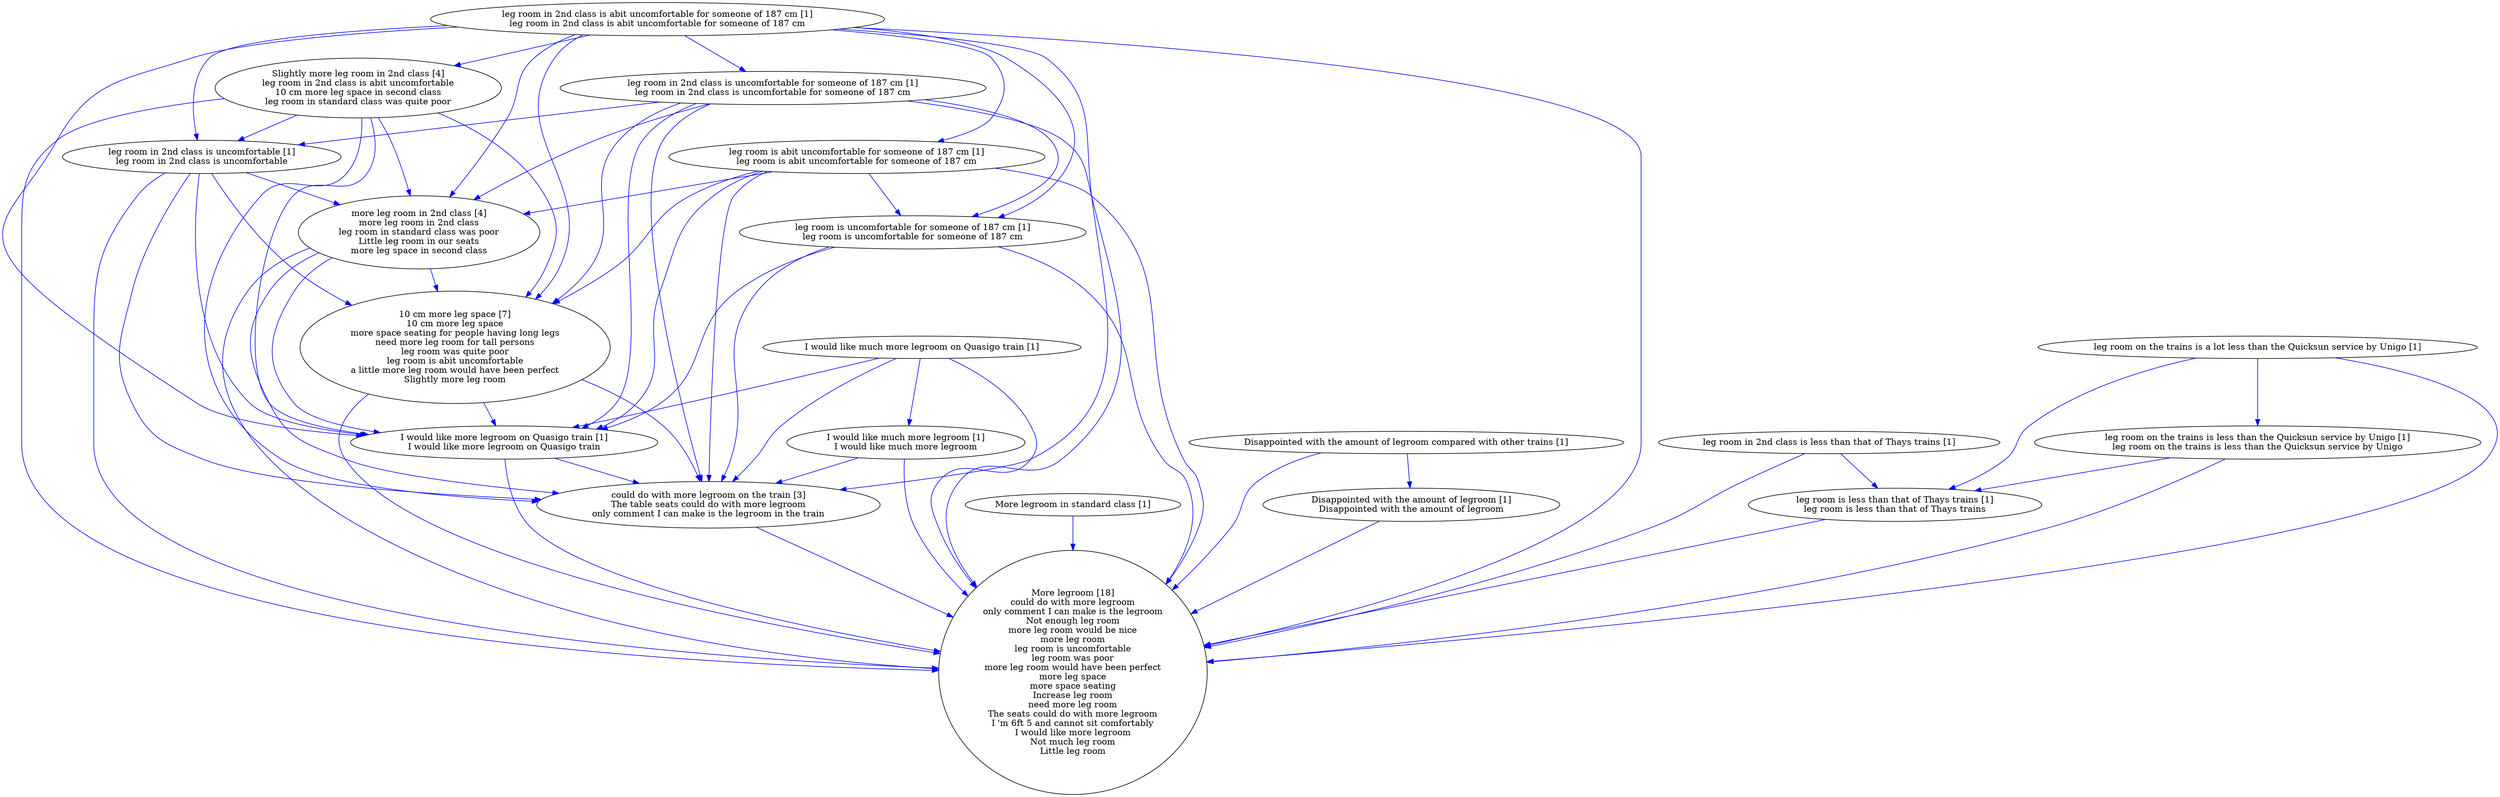 digraph collapsedGraph {
"more leg room in 2nd class [4]\nmore leg room in 2nd class\nleg room in standard class was poor\nLittle leg room in our seats\nmore leg space in second class""10 cm more leg space [7]\n10 cm more leg space\nmore space seating for people having long legs\nneed more leg room for tall persons\nleg room was quite poor\nleg room is abit uncomfortable\na little more leg room would have been perfect\nSlightly more leg room""could do with more legroom on the train [3]\nThe table seats could do with more legroom\nonly comment I can make is the legroom in the train""More legroom [18]\ncould do with more legroom\nonly comment I can make is the legroom\nNot enough leg room\nmore leg room would be nice\nmore leg room\nleg room is uncomfortable\nleg room was poor\nmore leg room would have been perfect\nmore leg space\nmore space seating\nIncrease leg room\nneed more leg room\nThe seats could do with more legroom\nI 'm 6ft 5 and cannot sit comfortably\nI would like more legroom\nNot much leg room\nLittle leg room""Slightly more leg room in 2nd class [4]\nleg room in 2nd class is abit uncomfortable\n10 cm more leg space in second class\nleg room in standard class was quite poor""Disappointed with the amount of legroom compared with other trains [1]""Disappointed with the amount of legroom [1]\nDisappointed with the amount of legroom""I would like much more legroom on Quasigo train [1]""I would like more legroom on Quasigo train [1]\nI would like more legroom on Quasigo train""I would like much more legroom [1]\nI would like much more legroom""More legroom in standard class [1]""leg room in 2nd class is abit uncomfortable for someone of 187 cm [1]\nleg room in 2nd class is abit uncomfortable for someone of 187 cm""leg room is abit uncomfortable for someone of 187 cm [1]\nleg room is abit uncomfortable for someone of 187 cm""leg room is uncomfortable for someone of 187 cm [1]\nleg room is uncomfortable for someone of 187 cm""leg room in 2nd class is uncomfortable [1]\nleg room in 2nd class is uncomfortable""leg room in 2nd class is uncomfortable for someone of 187 cm [1]\nleg room in 2nd class is uncomfortable for someone of 187 cm""leg room in 2nd class is less than that of Thays trains [1]""leg room is less than that of Thays trains [1]\nleg room is less than that of Thays trains""leg room on the trains is a lot less than the Quicksun service by Unigo [1]""leg room on the trains is less than the Quicksun service by Unigo [1]\nleg room on the trains is less than the Quicksun service by Unigo""Slightly more leg room in 2nd class [4]\nleg room in 2nd class is abit uncomfortable\n10 cm more leg space in second class\nleg room in standard class was quite poor" -> "I would like more legroom on Quasigo train [1]\nI would like more legroom on Quasigo train" [color=blue]
"Slightly more leg room in 2nd class [4]\nleg room in 2nd class is abit uncomfortable\n10 cm more leg space in second class\nleg room in standard class was quite poor" -> "more leg room in 2nd class [4]\nmore leg room in 2nd class\nleg room in standard class was poor\nLittle leg room in our seats\nmore leg space in second class" [color=blue]
"Slightly more leg room in 2nd class [4]\nleg room in 2nd class is abit uncomfortable\n10 cm more leg space in second class\nleg room in standard class was quite poor" -> "More legroom [18]\ncould do with more legroom\nonly comment I can make is the legroom\nNot enough leg room\nmore leg room would be nice\nmore leg room\nleg room is uncomfortable\nleg room was poor\nmore leg room would have been perfect\nmore leg space\nmore space seating\nIncrease leg room\nneed more leg room\nThe seats could do with more legroom\nI 'm 6ft 5 and cannot sit comfortably\nI would like more legroom\nNot much leg room\nLittle leg room" [color=blue]
"more leg room in 2nd class [4]\nmore leg room in 2nd class\nleg room in standard class was poor\nLittle leg room in our seats\nmore leg space in second class" -> "I would like more legroom on Quasigo train [1]\nI would like more legroom on Quasigo train" [color=blue]
"Slightly more leg room in 2nd class [4]\nleg room in 2nd class is abit uncomfortable\n10 cm more leg space in second class\nleg room in standard class was quite poor" -> "10 cm more leg space [7]\n10 cm more leg space\nmore space seating for people having long legs\nneed more leg room for tall persons\nleg room was quite poor\nleg room is abit uncomfortable\na little more leg room would have been perfect\nSlightly more leg room" [color=blue]
"more leg room in 2nd class [4]\nmore leg room in 2nd class\nleg room in standard class was poor\nLittle leg room in our seats\nmore leg space in second class" -> "More legroom [18]\ncould do with more legroom\nonly comment I can make is the legroom\nNot enough leg room\nmore leg room would be nice\nmore leg room\nleg room is uncomfortable\nleg room was poor\nmore leg room would have been perfect\nmore leg space\nmore space seating\nIncrease leg room\nneed more leg room\nThe seats could do with more legroom\nI 'm 6ft 5 and cannot sit comfortably\nI would like more legroom\nNot much leg room\nLittle leg room" [color=blue]
"I would like much more legroom [1]\nI would like much more legroom" -> "More legroom [18]\ncould do with more legroom\nonly comment I can make is the legroom\nNot enough leg room\nmore leg room would be nice\nmore leg room\nleg room is uncomfortable\nleg room was poor\nmore leg room would have been perfect\nmore leg space\nmore space seating\nIncrease leg room\nneed more leg room\nThe seats could do with more legroom\nI 'm 6ft 5 and cannot sit comfortably\nI would like more legroom\nNot much leg room\nLittle leg room" [color=blue]
"10 cm more leg space [7]\n10 cm more leg space\nmore space seating for people having long legs\nneed more leg room for tall persons\nleg room was quite poor\nleg room is abit uncomfortable\na little more leg room would have been perfect\nSlightly more leg room" -> "More legroom [18]\ncould do with more legroom\nonly comment I can make is the legroom\nNot enough leg room\nmore leg room would be nice\nmore leg room\nleg room is uncomfortable\nleg room was poor\nmore leg room would have been perfect\nmore leg space\nmore space seating\nIncrease leg room\nneed more leg room\nThe seats could do with more legroom\nI 'm 6ft 5 and cannot sit comfortably\nI would like more legroom\nNot much leg room\nLittle leg room" [color=blue]
"10 cm more leg space [7]\n10 cm more leg space\nmore space seating for people having long legs\nneed more leg room for tall persons\nleg room was quite poor\nleg room is abit uncomfortable\na little more leg room would have been perfect\nSlightly more leg room" -> "could do with more legroom on the train [3]\nThe table seats could do with more legroom\nonly comment I can make is the legroom in the train" [color=blue]
"10 cm more leg space [7]\n10 cm more leg space\nmore space seating for people having long legs\nneed more leg room for tall persons\nleg room was quite poor\nleg room is abit uncomfortable\na little more leg room would have been perfect\nSlightly more leg room" -> "I would like more legroom on Quasigo train [1]\nI would like more legroom on Quasigo train" [color=blue]
"Slightly more leg room in 2nd class [4]\nleg room in 2nd class is abit uncomfortable\n10 cm more leg space in second class\nleg room in standard class was quite poor" -> "leg room in 2nd class is uncomfortable [1]\nleg room in 2nd class is uncomfortable" [color=blue]
"I would like more legroom on Quasigo train [1]\nI would like more legroom on Quasigo train" -> "More legroom [18]\ncould do with more legroom\nonly comment I can make is the legroom\nNot enough leg room\nmore leg room would be nice\nmore leg room\nleg room is uncomfortable\nleg room was poor\nmore leg room would have been perfect\nmore leg space\nmore space seating\nIncrease leg room\nneed more leg room\nThe seats could do with more legroom\nI 'm 6ft 5 and cannot sit comfortably\nI would like more legroom\nNot much leg room\nLittle leg room" [color=blue]
"I would like much more legroom [1]\nI would like much more legroom" -> "could do with more legroom on the train [3]\nThe table seats could do with more legroom\nonly comment I can make is the legroom in the train" [color=blue]
"more leg room in 2nd class [4]\nmore leg room in 2nd class\nleg room in standard class was poor\nLittle leg room in our seats\nmore leg space in second class" -> "could do with more legroom on the train [3]\nThe table seats could do with more legroom\nonly comment I can make is the legroom in the train" [color=blue]
"I would like more legroom on Quasigo train [1]\nI would like more legroom on Quasigo train" -> "could do with more legroom on the train [3]\nThe table seats could do with more legroom\nonly comment I can make is the legroom in the train" [color=blue]
"leg room in 2nd class is uncomfortable [1]\nleg room in 2nd class is uncomfortable" -> "More legroom [18]\ncould do with more legroom\nonly comment I can make is the legroom\nNot enough leg room\nmore leg room would be nice\nmore leg room\nleg room is uncomfortable\nleg room was poor\nmore leg room would have been perfect\nmore leg space\nmore space seating\nIncrease leg room\nneed more leg room\nThe seats could do with more legroom\nI 'm 6ft 5 and cannot sit comfortably\nI would like more legroom\nNot much leg room\nLittle leg room" [color=blue]
"leg room in 2nd class is uncomfortable [1]\nleg room in 2nd class is uncomfortable" -> "could do with more legroom on the train [3]\nThe table seats could do with more legroom\nonly comment I can make is the legroom in the train" [color=blue]
"leg room is less than that of Thays trains [1]\nleg room is less than that of Thays trains" -> "More legroom [18]\ncould do with more legroom\nonly comment I can make is the legroom\nNot enough leg room\nmore leg room would be nice\nmore leg room\nleg room is uncomfortable\nleg room was poor\nmore leg room would have been perfect\nmore leg space\nmore space seating\nIncrease leg room\nneed more leg room\nThe seats could do with more legroom\nI 'm 6ft 5 and cannot sit comfortably\nI would like more legroom\nNot much leg room\nLittle leg room" [color=blue]
"leg room on the trains is a lot less than the Quicksun service by Unigo [1]" -> "More legroom [18]\ncould do with more legroom\nonly comment I can make is the legroom\nNot enough leg room\nmore leg room would be nice\nmore leg room\nleg room is uncomfortable\nleg room was poor\nmore leg room would have been perfect\nmore leg space\nmore space seating\nIncrease leg room\nneed more leg room\nThe seats could do with more legroom\nI 'm 6ft 5 and cannot sit comfortably\nI would like more legroom\nNot much leg room\nLittle leg room" [color=blue]
"leg room on the trains is a lot less than the Quicksun service by Unigo [1]" -> "leg room is less than that of Thays trains [1]\nleg room is less than that of Thays trains" [color=blue]
"More legroom in standard class [1]" -> "More legroom [18]\ncould do with more legroom\nonly comment I can make is the legroom\nNot enough leg room\nmore leg room would be nice\nmore leg room\nleg room is uncomfortable\nleg room was poor\nmore leg room would have been perfect\nmore leg space\nmore space seating\nIncrease leg room\nneed more leg room\nThe seats could do with more legroom\nI 'm 6ft 5 and cannot sit comfortably\nI would like more legroom\nNot much leg room\nLittle leg room" [color=blue]
"leg room in 2nd class is uncomfortable for someone of 187 cm [1]\nleg room in 2nd class is uncomfortable for someone of 187 cm" -> "I would like more legroom on Quasigo train [1]\nI would like more legroom on Quasigo train" [color=blue]
"leg room in 2nd class is uncomfortable for someone of 187 cm [1]\nleg room in 2nd class is uncomfortable for someone of 187 cm" -> "More legroom [18]\ncould do with more legroom\nonly comment I can make is the legroom\nNot enough leg room\nmore leg room would be nice\nmore leg room\nleg room is uncomfortable\nleg room was poor\nmore leg room would have been perfect\nmore leg space\nmore space seating\nIncrease leg room\nneed more leg room\nThe seats could do with more legroom\nI 'm 6ft 5 and cannot sit comfortably\nI would like more legroom\nNot much leg room\nLittle leg room" [color=blue]
"leg room is uncomfortable for someone of 187 cm [1]\nleg room is uncomfortable for someone of 187 cm" -> "I would like more legroom on Quasigo train [1]\nI would like more legroom on Quasigo train" [color=blue]
"leg room is uncomfortable for someone of 187 cm [1]\nleg room is uncomfortable for someone of 187 cm" -> "More legroom [18]\ncould do with more legroom\nonly comment I can make is the legroom\nNot enough leg room\nmore leg room would be nice\nmore leg room\nleg room is uncomfortable\nleg room was poor\nmore leg room would have been perfect\nmore leg space\nmore space seating\nIncrease leg room\nneed more leg room\nThe seats could do with more legroom\nI 'm 6ft 5 and cannot sit comfortably\nI would like more legroom\nNot much leg room\nLittle leg room" [color=blue]
"Slightly more leg room in 2nd class [4]\nleg room in 2nd class is abit uncomfortable\n10 cm more leg space in second class\nleg room in standard class was quite poor" -> "could do with more legroom on the train [3]\nThe table seats could do with more legroom\nonly comment I can make is the legroom in the train" [color=blue]
"Disappointed with the amount of legroom compared with other trains [1]" -> "More legroom [18]\ncould do with more legroom\nonly comment I can make is the legroom\nNot enough leg room\nmore leg room would be nice\nmore leg room\nleg room is uncomfortable\nleg room was poor\nmore leg room would have been perfect\nmore leg space\nmore space seating\nIncrease leg room\nneed more leg room\nThe seats could do with more legroom\nI 'm 6ft 5 and cannot sit comfortably\nI would like more legroom\nNot much leg room\nLittle leg room" [color=blue]
"leg room is uncomfortable for someone of 187 cm [1]\nleg room is uncomfortable for someone of 187 cm" -> "could do with more legroom on the train [3]\nThe table seats could do with more legroom\nonly comment I can make is the legroom in the train" [color=blue]
"leg room in 2nd class is uncomfortable [1]\nleg room in 2nd class is uncomfortable" -> "more leg room in 2nd class [4]\nmore leg room in 2nd class\nleg room in standard class was poor\nLittle leg room in our seats\nmore leg space in second class" [color=blue]
"leg room in 2nd class is uncomfortable [1]\nleg room in 2nd class is uncomfortable" -> "I would like more legroom on Quasigo train [1]\nI would like more legroom on Quasigo train" [color=blue]
"leg room in 2nd class is uncomfortable for someone of 187 cm [1]\nleg room in 2nd class is uncomfortable for someone of 187 cm" -> "could do with more legroom on the train [3]\nThe table seats could do with more legroom\nonly comment I can make is the legroom in the train" [color=blue]
"leg room is abit uncomfortable for someone of 187 cm [1]\nleg room is abit uncomfortable for someone of 187 cm" -> "could do with more legroom on the train [3]\nThe table seats could do with more legroom\nonly comment I can make is the legroom in the train" [color=blue]
"could do with more legroom on the train [3]\nThe table seats could do with more legroom\nonly comment I can make is the legroom in the train" -> "More legroom [18]\ncould do with more legroom\nonly comment I can make is the legroom\nNot enough leg room\nmore leg room would be nice\nmore leg room\nleg room is uncomfortable\nleg room was poor\nmore leg room would have been perfect\nmore leg space\nmore space seating\nIncrease leg room\nneed more leg room\nThe seats could do with more legroom\nI 'm 6ft 5 and cannot sit comfortably\nI would like more legroom\nNot much leg room\nLittle leg room" [color=blue]
"leg room is abit uncomfortable for someone of 187 cm [1]\nleg room is abit uncomfortable for someone of 187 cm" -> "More legroom [18]\ncould do with more legroom\nonly comment I can make is the legroom\nNot enough leg room\nmore leg room would be nice\nmore leg room\nleg room is uncomfortable\nleg room was poor\nmore leg room would have been perfect\nmore leg space\nmore space seating\nIncrease leg room\nneed more leg room\nThe seats could do with more legroom\nI 'm 6ft 5 and cannot sit comfortably\nI would like more legroom\nNot much leg room\nLittle leg room" [color=blue]
"leg room is abit uncomfortable for someone of 187 cm [1]\nleg room is abit uncomfortable for someone of 187 cm" -> "10 cm more leg space [7]\n10 cm more leg space\nmore space seating for people having long legs\nneed more leg room for tall persons\nleg room was quite poor\nleg room is abit uncomfortable\na little more leg room would have been perfect\nSlightly more leg room" [color=blue]
"leg room is abit uncomfortable for someone of 187 cm [1]\nleg room is abit uncomfortable for someone of 187 cm" -> "more leg room in 2nd class [4]\nmore leg room in 2nd class\nleg room in standard class was poor\nLittle leg room in our seats\nmore leg space in second class" [color=blue]
"leg room on the trains is less than the Quicksun service by Unigo [1]\nleg room on the trains is less than the Quicksun service by Unigo" -> "More legroom [18]\ncould do with more legroom\nonly comment I can make is the legroom\nNot enough leg room\nmore leg room would be nice\nmore leg room\nleg room is uncomfortable\nleg room was poor\nmore leg room would have been perfect\nmore leg space\nmore space seating\nIncrease leg room\nneed more leg room\nThe seats could do with more legroom\nI 'm 6ft 5 and cannot sit comfortably\nI would like more legroom\nNot much leg room\nLittle leg room" [color=blue]
"leg room on the trains is less than the Quicksun service by Unigo [1]\nleg room on the trains is less than the Quicksun service by Unigo" -> "leg room is less than that of Thays trains [1]\nleg room is less than that of Thays trains" [color=blue]
"I would like much more legroom on Quasigo train [1]" -> "More legroom [18]\ncould do with more legroom\nonly comment I can make is the legroom\nNot enough leg room\nmore leg room would be nice\nmore leg room\nleg room is uncomfortable\nleg room was poor\nmore leg room would have been perfect\nmore leg space\nmore space seating\nIncrease leg room\nneed more leg room\nThe seats could do with more legroom\nI 'm 6ft 5 and cannot sit comfortably\nI would like more legroom\nNot much leg room\nLittle leg room" [color=blue]
"leg room in 2nd class is less than that of Thays trains [1]" -> "More legroom [18]\ncould do with more legroom\nonly comment I can make is the legroom\nNot enough leg room\nmore leg room would be nice\nmore leg room\nleg room is uncomfortable\nleg room was poor\nmore leg room would have been perfect\nmore leg space\nmore space seating\nIncrease leg room\nneed more leg room\nThe seats could do with more legroom\nI 'm 6ft 5 and cannot sit comfortably\nI would like more legroom\nNot much leg room\nLittle leg room" [color=blue]
"I would like much more legroom on Quasigo train [1]" -> "could do with more legroom on the train [3]\nThe table seats could do with more legroom\nonly comment I can make is the legroom in the train" [color=blue]
"Disappointed with the amount of legroom [1]\nDisappointed with the amount of legroom" -> "More legroom [18]\ncould do with more legroom\nonly comment I can make is the legroom\nNot enough leg room\nmore leg room would be nice\nmore leg room\nleg room is uncomfortable\nleg room was poor\nmore leg room would have been perfect\nmore leg space\nmore space seating\nIncrease leg room\nneed more leg room\nThe seats could do with more legroom\nI 'm 6ft 5 and cannot sit comfortably\nI would like more legroom\nNot much leg room\nLittle leg room" [color=blue]
"leg room is abit uncomfortable for someone of 187 cm [1]\nleg room is abit uncomfortable for someone of 187 cm" -> "I would like more legroom on Quasigo train [1]\nI would like more legroom on Quasigo train" [color=blue]
"leg room in 2nd class is abit uncomfortable for someone of 187 cm [1]\nleg room in 2nd class is abit uncomfortable for someone of 187 cm" -> "More legroom [18]\ncould do with more legroom\nonly comment I can make is the legroom\nNot enough leg room\nmore leg room would be nice\nmore leg room\nleg room is uncomfortable\nleg room was poor\nmore leg room would have been perfect\nmore leg space\nmore space seating\nIncrease leg room\nneed more leg room\nThe seats could do with more legroom\nI 'm 6ft 5 and cannot sit comfortably\nI would like more legroom\nNot much leg room\nLittle leg room" [color=blue]
"leg room in 2nd class is abit uncomfortable for someone of 187 cm [1]\nleg room in 2nd class is abit uncomfortable for someone of 187 cm" -> "could do with more legroom on the train [3]\nThe table seats could do with more legroom\nonly comment I can make is the legroom in the train" [color=blue]
"leg room in 2nd class is abit uncomfortable for someone of 187 cm [1]\nleg room in 2nd class is abit uncomfortable for someone of 187 cm" -> "Slightly more leg room in 2nd class [4]\nleg room in 2nd class is abit uncomfortable\n10 cm more leg space in second class\nleg room in standard class was quite poor" [color=blue]
"leg room in 2nd class is abit uncomfortable for someone of 187 cm [1]\nleg room in 2nd class is abit uncomfortable for someone of 187 cm" -> "I would like more legroom on Quasigo train [1]\nI would like more legroom on Quasigo train" [color=blue]
"leg room in 2nd class is abit uncomfortable for someone of 187 cm [1]\nleg room in 2nd class is abit uncomfortable for someone of 187 cm" -> "10 cm more leg space [7]\n10 cm more leg space\nmore space seating for people having long legs\nneed more leg room for tall persons\nleg room was quite poor\nleg room is abit uncomfortable\na little more leg room would have been perfect\nSlightly more leg room" [color=blue]
"leg room in 2nd class is abit uncomfortable for someone of 187 cm [1]\nleg room in 2nd class is abit uncomfortable for someone of 187 cm" -> "more leg room in 2nd class [4]\nmore leg room in 2nd class\nleg room in standard class was poor\nLittle leg room in our seats\nmore leg space in second class" [color=blue]
"Disappointed with the amount of legroom compared with other trains [1]" -> "Disappointed with the amount of legroom [1]\nDisappointed with the amount of legroom" [color=blue]
"I would like much more legroom on Quasigo train [1]" -> "I would like more legroom on Quasigo train [1]\nI would like more legroom on Quasigo train" [color=blue]
"I would like much more legroom on Quasigo train [1]" -> "I would like much more legroom [1]\nI would like much more legroom" [color=blue]
"leg room in 2nd class is abit uncomfortable for someone of 187 cm [1]\nleg room in 2nd class is abit uncomfortable for someone of 187 cm" -> "leg room is abit uncomfortable for someone of 187 cm [1]\nleg room is abit uncomfortable for someone of 187 cm" [color=blue]
"leg room is abit uncomfortable for someone of 187 cm [1]\nleg room is abit uncomfortable for someone of 187 cm" -> "leg room is uncomfortable for someone of 187 cm [1]\nleg room is uncomfortable for someone of 187 cm" [color=blue]
"leg room in 2nd class is abit uncomfortable for someone of 187 cm [1]\nleg room in 2nd class is abit uncomfortable for someone of 187 cm" -> "leg room in 2nd class is uncomfortable for someone of 187 cm [1]\nleg room in 2nd class is uncomfortable for someone of 187 cm" [color=blue]
"leg room in 2nd class is uncomfortable for someone of 187 cm [1]\nleg room in 2nd class is uncomfortable for someone of 187 cm" -> "leg room is uncomfortable for someone of 187 cm [1]\nleg room is uncomfortable for someone of 187 cm" [color=blue]
"leg room in 2nd class is uncomfortable for someone of 187 cm [1]\nleg room in 2nd class is uncomfortable for someone of 187 cm" -> "leg room in 2nd class is uncomfortable [1]\nleg room in 2nd class is uncomfortable" [color=blue]
"leg room in 2nd class is abit uncomfortable for someone of 187 cm [1]\nleg room in 2nd class is abit uncomfortable for someone of 187 cm" -> "leg room in 2nd class is uncomfortable [1]\nleg room in 2nd class is uncomfortable" [color=blue]
"leg room in 2nd class is abit uncomfortable for someone of 187 cm [1]\nleg room in 2nd class is abit uncomfortable for someone of 187 cm" -> "leg room is uncomfortable for someone of 187 cm [1]\nleg room is uncomfortable for someone of 187 cm" [color=blue]
"leg room in 2nd class is less than that of Thays trains [1]" -> "leg room is less than that of Thays trains [1]\nleg room is less than that of Thays trains" [color=blue]
"leg room on the trains is a lot less than the Quicksun service by Unigo [1]" -> "leg room on the trains is less than the Quicksun service by Unigo [1]\nleg room on the trains is less than the Quicksun service by Unigo" [color=blue]
"more leg room in 2nd class [4]\nmore leg room in 2nd class\nleg room in standard class was poor\nLittle leg room in our seats\nmore leg space in second class" -> "10 cm more leg space [7]\n10 cm more leg space\nmore space seating for people having long legs\nneed more leg room for tall persons\nleg room was quite poor\nleg room is abit uncomfortable\na little more leg room would have been perfect\nSlightly more leg room" [color=blue]
"leg room in 2nd class is uncomfortable [1]\nleg room in 2nd class is uncomfortable" -> "10 cm more leg space [7]\n10 cm more leg space\nmore space seating for people having long legs\nneed more leg room for tall persons\nleg room was quite poor\nleg room is abit uncomfortable\na little more leg room would have been perfect\nSlightly more leg room" [color=blue]
"leg room in 2nd class is uncomfortable for someone of 187 cm [1]\nleg room in 2nd class is uncomfortable for someone of 187 cm" -> "10 cm more leg space [7]\n10 cm more leg space\nmore space seating for people having long legs\nneed more leg room for tall persons\nleg room was quite poor\nleg room is abit uncomfortable\na little more leg room would have been perfect\nSlightly more leg room" [color=blue]
"leg room in 2nd class is uncomfortable for someone of 187 cm [1]\nleg room in 2nd class is uncomfortable for someone of 187 cm" -> "more leg room in 2nd class [4]\nmore leg room in 2nd class\nleg room in standard class was poor\nLittle leg room in our seats\nmore leg space in second class" [color=blue]
}